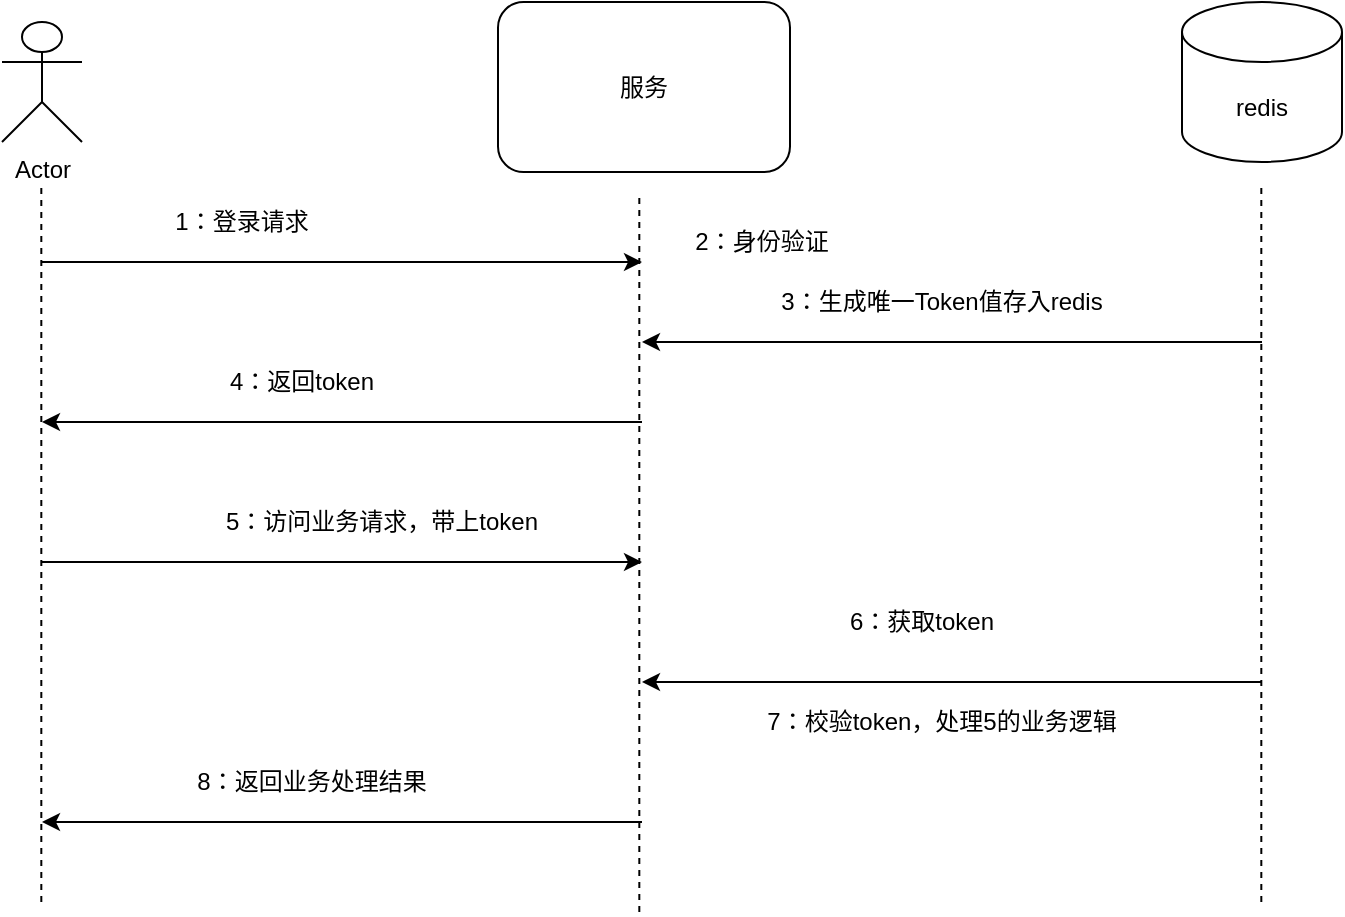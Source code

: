 <mxfile version="21.3.2" type="github">
  <diagram name="第 1 页" id="j9OVH7OvALmkVYJ9ZPKT">
    <mxGraphModel dx="981" dy="514" grid="1" gridSize="10" guides="1" tooltips="1" connect="1" arrows="1" fold="1" page="1" pageScale="1" pageWidth="827" pageHeight="1169" math="0" shadow="0">
      <root>
        <mxCell id="0" />
        <mxCell id="1" parent="0" />
        <mxCell id="xSr6yWkQ9lf8vt5m0Eda-1" value="Actor" style="shape=umlActor;verticalLabelPosition=bottom;verticalAlign=top;html=1;outlineConnect=0;" vertex="1" parent="1">
          <mxGeometry x="20" y="120" width="40" height="60" as="geometry" />
        </mxCell>
        <mxCell id="xSr6yWkQ9lf8vt5m0Eda-3" value="服务" style="rounded=1;whiteSpace=wrap;html=1;" vertex="1" parent="1">
          <mxGeometry x="268" y="110" width="146" height="85" as="geometry" />
        </mxCell>
        <mxCell id="xSr6yWkQ9lf8vt5m0Eda-5" value="redis" style="shape=cylinder3;whiteSpace=wrap;html=1;boundedLbl=1;backgroundOutline=1;size=15;" vertex="1" parent="1">
          <mxGeometry x="610" y="110" width="80" height="80" as="geometry" />
        </mxCell>
        <mxCell id="xSr6yWkQ9lf8vt5m0Eda-12" value="" style="endArrow=none;dashed=1;html=1;rounded=0;" edge="1" parent="1">
          <mxGeometry width="50" height="50" relative="1" as="geometry">
            <mxPoint x="39.66" y="560" as="sourcePoint" />
            <mxPoint x="39.66" y="200" as="targetPoint" />
          </mxGeometry>
        </mxCell>
        <mxCell id="xSr6yWkQ9lf8vt5m0Eda-13" value="" style="endArrow=none;dashed=1;html=1;rounded=0;" edge="1" parent="1">
          <mxGeometry width="50" height="50" relative="1" as="geometry">
            <mxPoint x="649.66" y="560" as="sourcePoint" />
            <mxPoint x="649.66" y="200" as="targetPoint" />
          </mxGeometry>
        </mxCell>
        <mxCell id="xSr6yWkQ9lf8vt5m0Eda-14" value="" style="endArrow=none;dashed=1;html=1;rounded=0;" edge="1" parent="1">
          <mxGeometry width="50" height="50" relative="1" as="geometry">
            <mxPoint x="338.66" y="565" as="sourcePoint" />
            <mxPoint x="338.66" y="205" as="targetPoint" />
          </mxGeometry>
        </mxCell>
        <mxCell id="xSr6yWkQ9lf8vt5m0Eda-17" value="" style="endArrow=classic;html=1;rounded=0;" edge="1" parent="1">
          <mxGeometry width="50" height="50" relative="1" as="geometry">
            <mxPoint x="40" y="240" as="sourcePoint" />
            <mxPoint x="340" y="240" as="targetPoint" />
          </mxGeometry>
        </mxCell>
        <UserObject label="1：登录请求" placeholders="1" name="Variable" id="xSr6yWkQ9lf8vt5m0Eda-31">
          <mxCell style="text;html=1;strokeColor=none;fillColor=none;align=center;verticalAlign=middle;whiteSpace=wrap;overflow=hidden;" vertex="1" parent="1">
            <mxGeometry x="100" y="210" width="80" height="20" as="geometry" />
          </mxCell>
        </UserObject>
        <mxCell id="xSr6yWkQ9lf8vt5m0Eda-32" value="" style="endArrow=classic;html=1;rounded=0;" edge="1" parent="1">
          <mxGeometry width="50" height="50" relative="1" as="geometry">
            <mxPoint x="40" y="390" as="sourcePoint" />
            <mxPoint x="340" y="390" as="targetPoint" />
          </mxGeometry>
        </mxCell>
        <UserObject label="2：身份验证" placeholders="1" name="Variable" id="xSr6yWkQ9lf8vt5m0Eda-33">
          <mxCell style="text;html=1;strokeColor=none;fillColor=none;align=center;verticalAlign=middle;whiteSpace=wrap;overflow=hidden;" vertex="1" parent="1">
            <mxGeometry x="360" y="220" width="80" height="20" as="geometry" />
          </mxCell>
        </UserObject>
        <mxCell id="xSr6yWkQ9lf8vt5m0Eda-34" value="" style="endArrow=classic;html=1;rounded=0;" edge="1" parent="1">
          <mxGeometry width="50" height="50" relative="1" as="geometry">
            <mxPoint x="650" y="280" as="sourcePoint" />
            <mxPoint x="340" y="280" as="targetPoint" />
          </mxGeometry>
        </mxCell>
        <UserObject label="3：生成唯一Token值存入redis" placeholders="1" name="Variable" id="xSr6yWkQ9lf8vt5m0Eda-35">
          <mxCell style="text;html=1;strokeColor=none;fillColor=none;align=center;verticalAlign=middle;whiteSpace=wrap;overflow=hidden;" vertex="1" parent="1">
            <mxGeometry x="360" y="250" width="260" height="20" as="geometry" />
          </mxCell>
        </UserObject>
        <mxCell id="xSr6yWkQ9lf8vt5m0Eda-36" value="" style="endArrow=classic;html=1;rounded=0;" edge="1" parent="1">
          <mxGeometry width="50" height="50" relative="1" as="geometry">
            <mxPoint x="340" y="320" as="sourcePoint" />
            <mxPoint x="40" y="320" as="targetPoint" />
          </mxGeometry>
        </mxCell>
        <UserObject label="4：返回token" placeholders="1" name="Variable" id="xSr6yWkQ9lf8vt5m0Eda-37">
          <mxCell style="text;html=1;strokeColor=none;fillColor=none;align=center;verticalAlign=middle;whiteSpace=wrap;overflow=hidden;" vertex="1" parent="1">
            <mxGeometry x="130" y="290" width="80" height="20" as="geometry" />
          </mxCell>
        </UserObject>
        <UserObject label="5：访问业务请求，带上token" placeholders="1" name="Variable" id="xSr6yWkQ9lf8vt5m0Eda-38">
          <mxCell style="text;html=1;strokeColor=none;fillColor=none;align=center;verticalAlign=middle;whiteSpace=wrap;overflow=hidden;" vertex="1" parent="1">
            <mxGeometry x="130" y="360" width="160" height="20" as="geometry" />
          </mxCell>
        </UserObject>
        <mxCell id="xSr6yWkQ9lf8vt5m0Eda-39" value="" style="endArrow=classic;html=1;rounded=0;" edge="1" parent="1">
          <mxGeometry width="50" height="50" relative="1" as="geometry">
            <mxPoint x="650" y="450" as="sourcePoint" />
            <mxPoint x="340" y="450" as="targetPoint" />
          </mxGeometry>
        </mxCell>
        <UserObject label="6：获取token" placeholders="1" name="Variable" id="xSr6yWkQ9lf8vt5m0Eda-40">
          <mxCell style="text;html=1;strokeColor=none;fillColor=none;align=center;verticalAlign=middle;whiteSpace=wrap;overflow=hidden;" vertex="1" parent="1">
            <mxGeometry x="440" y="410" width="80" height="20" as="geometry" />
          </mxCell>
        </UserObject>
        <UserObject label="7：校验token，处理5的业务逻辑" placeholders="1" name="Variable" id="xSr6yWkQ9lf8vt5m0Eda-41">
          <mxCell style="text;html=1;strokeColor=none;fillColor=none;align=center;verticalAlign=middle;whiteSpace=wrap;overflow=hidden;" vertex="1" parent="1">
            <mxGeometry x="370" y="460" width="240" height="20" as="geometry" />
          </mxCell>
        </UserObject>
        <mxCell id="xSr6yWkQ9lf8vt5m0Eda-42" value="" style="endArrow=classic;html=1;rounded=0;" edge="1" parent="1">
          <mxGeometry width="50" height="50" relative="1" as="geometry">
            <mxPoint x="340" y="520" as="sourcePoint" />
            <mxPoint x="40" y="520" as="targetPoint" />
          </mxGeometry>
        </mxCell>
        <UserObject label="8：返回业务处理结果" placeholders="1" name="Variable" id="xSr6yWkQ9lf8vt5m0Eda-43">
          <mxCell style="text;html=1;strokeColor=none;fillColor=none;align=center;verticalAlign=middle;whiteSpace=wrap;overflow=hidden;" vertex="1" parent="1">
            <mxGeometry x="80" y="490" width="190" height="20" as="geometry" />
          </mxCell>
        </UserObject>
      </root>
    </mxGraphModel>
  </diagram>
</mxfile>
